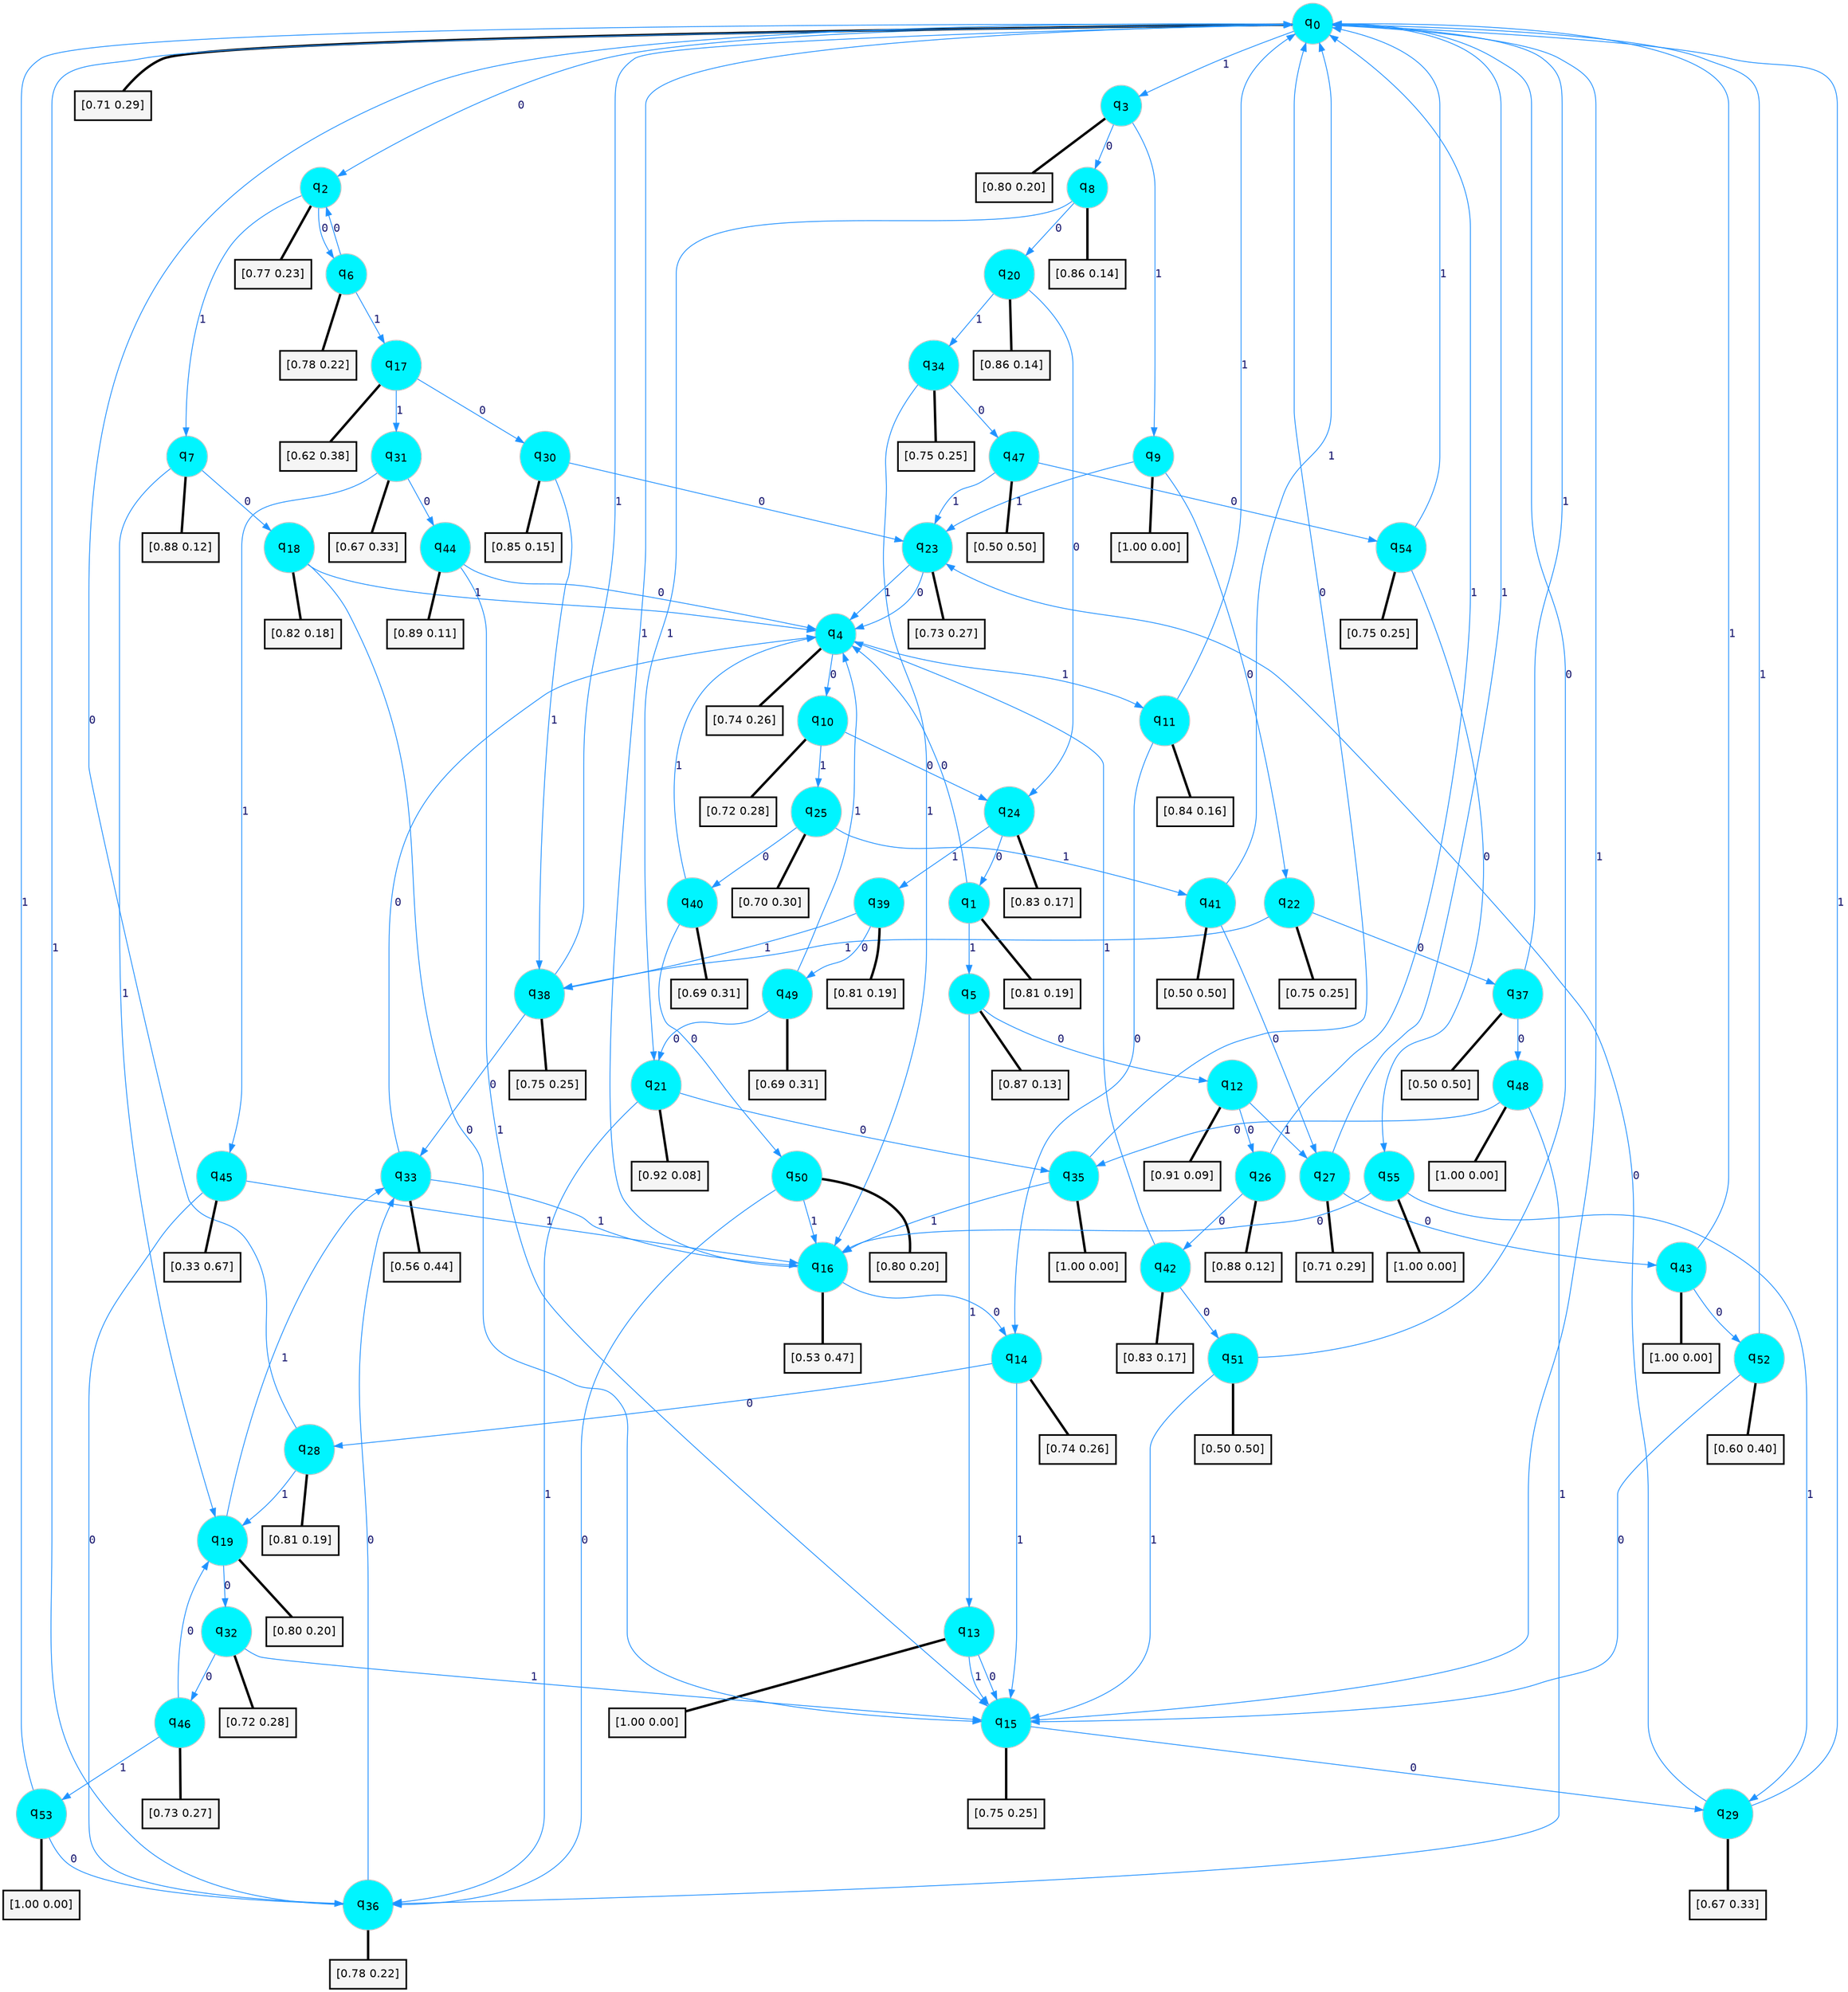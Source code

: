 digraph G {
graph [
bgcolor=transparent, dpi=300, rankdir=TD, size="40,25"];
node [
color=gray, fillcolor=turquoise1, fontcolor=black, fontname=Helvetica, fontsize=16, fontweight=bold, shape=circle, style=filled];
edge [
arrowsize=1, color=dodgerblue1, fontcolor=midnightblue, fontname=courier, fontweight=bold, penwidth=1, style=solid, weight=20];
0[label=<q<SUB>0</SUB>>];
1[label=<q<SUB>1</SUB>>];
2[label=<q<SUB>2</SUB>>];
3[label=<q<SUB>3</SUB>>];
4[label=<q<SUB>4</SUB>>];
5[label=<q<SUB>5</SUB>>];
6[label=<q<SUB>6</SUB>>];
7[label=<q<SUB>7</SUB>>];
8[label=<q<SUB>8</SUB>>];
9[label=<q<SUB>9</SUB>>];
10[label=<q<SUB>10</SUB>>];
11[label=<q<SUB>11</SUB>>];
12[label=<q<SUB>12</SUB>>];
13[label=<q<SUB>13</SUB>>];
14[label=<q<SUB>14</SUB>>];
15[label=<q<SUB>15</SUB>>];
16[label=<q<SUB>16</SUB>>];
17[label=<q<SUB>17</SUB>>];
18[label=<q<SUB>18</SUB>>];
19[label=<q<SUB>19</SUB>>];
20[label=<q<SUB>20</SUB>>];
21[label=<q<SUB>21</SUB>>];
22[label=<q<SUB>22</SUB>>];
23[label=<q<SUB>23</SUB>>];
24[label=<q<SUB>24</SUB>>];
25[label=<q<SUB>25</SUB>>];
26[label=<q<SUB>26</SUB>>];
27[label=<q<SUB>27</SUB>>];
28[label=<q<SUB>28</SUB>>];
29[label=<q<SUB>29</SUB>>];
30[label=<q<SUB>30</SUB>>];
31[label=<q<SUB>31</SUB>>];
32[label=<q<SUB>32</SUB>>];
33[label=<q<SUB>33</SUB>>];
34[label=<q<SUB>34</SUB>>];
35[label=<q<SUB>35</SUB>>];
36[label=<q<SUB>36</SUB>>];
37[label=<q<SUB>37</SUB>>];
38[label=<q<SUB>38</SUB>>];
39[label=<q<SUB>39</SUB>>];
40[label=<q<SUB>40</SUB>>];
41[label=<q<SUB>41</SUB>>];
42[label=<q<SUB>42</SUB>>];
43[label=<q<SUB>43</SUB>>];
44[label=<q<SUB>44</SUB>>];
45[label=<q<SUB>45</SUB>>];
46[label=<q<SUB>46</SUB>>];
47[label=<q<SUB>47</SUB>>];
48[label=<q<SUB>48</SUB>>];
49[label=<q<SUB>49</SUB>>];
50[label=<q<SUB>50</SUB>>];
51[label=<q<SUB>51</SUB>>];
52[label=<q<SUB>52</SUB>>];
53[label=<q<SUB>53</SUB>>];
54[label=<q<SUB>54</SUB>>];
55[label=<q<SUB>55</SUB>>];
56[label="[0.71 0.29]", shape=box,fontcolor=black, fontname=Helvetica, fontsize=14, penwidth=2, fillcolor=whitesmoke,color=black];
57[label="[0.81 0.19]", shape=box,fontcolor=black, fontname=Helvetica, fontsize=14, penwidth=2, fillcolor=whitesmoke,color=black];
58[label="[0.77 0.23]", shape=box,fontcolor=black, fontname=Helvetica, fontsize=14, penwidth=2, fillcolor=whitesmoke,color=black];
59[label="[0.80 0.20]", shape=box,fontcolor=black, fontname=Helvetica, fontsize=14, penwidth=2, fillcolor=whitesmoke,color=black];
60[label="[0.74 0.26]", shape=box,fontcolor=black, fontname=Helvetica, fontsize=14, penwidth=2, fillcolor=whitesmoke,color=black];
61[label="[0.87 0.13]", shape=box,fontcolor=black, fontname=Helvetica, fontsize=14, penwidth=2, fillcolor=whitesmoke,color=black];
62[label="[0.78 0.22]", shape=box,fontcolor=black, fontname=Helvetica, fontsize=14, penwidth=2, fillcolor=whitesmoke,color=black];
63[label="[0.88 0.12]", shape=box,fontcolor=black, fontname=Helvetica, fontsize=14, penwidth=2, fillcolor=whitesmoke,color=black];
64[label="[0.86 0.14]", shape=box,fontcolor=black, fontname=Helvetica, fontsize=14, penwidth=2, fillcolor=whitesmoke,color=black];
65[label="[1.00 0.00]", shape=box,fontcolor=black, fontname=Helvetica, fontsize=14, penwidth=2, fillcolor=whitesmoke,color=black];
66[label="[0.72 0.28]", shape=box,fontcolor=black, fontname=Helvetica, fontsize=14, penwidth=2, fillcolor=whitesmoke,color=black];
67[label="[0.84 0.16]", shape=box,fontcolor=black, fontname=Helvetica, fontsize=14, penwidth=2, fillcolor=whitesmoke,color=black];
68[label="[0.91 0.09]", shape=box,fontcolor=black, fontname=Helvetica, fontsize=14, penwidth=2, fillcolor=whitesmoke,color=black];
69[label="[1.00 0.00]", shape=box,fontcolor=black, fontname=Helvetica, fontsize=14, penwidth=2, fillcolor=whitesmoke,color=black];
70[label="[0.74 0.26]", shape=box,fontcolor=black, fontname=Helvetica, fontsize=14, penwidth=2, fillcolor=whitesmoke,color=black];
71[label="[0.75 0.25]", shape=box,fontcolor=black, fontname=Helvetica, fontsize=14, penwidth=2, fillcolor=whitesmoke,color=black];
72[label="[0.53 0.47]", shape=box,fontcolor=black, fontname=Helvetica, fontsize=14, penwidth=2, fillcolor=whitesmoke,color=black];
73[label="[0.62 0.38]", shape=box,fontcolor=black, fontname=Helvetica, fontsize=14, penwidth=2, fillcolor=whitesmoke,color=black];
74[label="[0.82 0.18]", shape=box,fontcolor=black, fontname=Helvetica, fontsize=14, penwidth=2, fillcolor=whitesmoke,color=black];
75[label="[0.80 0.20]", shape=box,fontcolor=black, fontname=Helvetica, fontsize=14, penwidth=2, fillcolor=whitesmoke,color=black];
76[label="[0.86 0.14]", shape=box,fontcolor=black, fontname=Helvetica, fontsize=14, penwidth=2, fillcolor=whitesmoke,color=black];
77[label="[0.92 0.08]", shape=box,fontcolor=black, fontname=Helvetica, fontsize=14, penwidth=2, fillcolor=whitesmoke,color=black];
78[label="[0.75 0.25]", shape=box,fontcolor=black, fontname=Helvetica, fontsize=14, penwidth=2, fillcolor=whitesmoke,color=black];
79[label="[0.73 0.27]", shape=box,fontcolor=black, fontname=Helvetica, fontsize=14, penwidth=2, fillcolor=whitesmoke,color=black];
80[label="[0.83 0.17]", shape=box,fontcolor=black, fontname=Helvetica, fontsize=14, penwidth=2, fillcolor=whitesmoke,color=black];
81[label="[0.70 0.30]", shape=box,fontcolor=black, fontname=Helvetica, fontsize=14, penwidth=2, fillcolor=whitesmoke,color=black];
82[label="[0.88 0.12]", shape=box,fontcolor=black, fontname=Helvetica, fontsize=14, penwidth=2, fillcolor=whitesmoke,color=black];
83[label="[0.71 0.29]", shape=box,fontcolor=black, fontname=Helvetica, fontsize=14, penwidth=2, fillcolor=whitesmoke,color=black];
84[label="[0.81 0.19]", shape=box,fontcolor=black, fontname=Helvetica, fontsize=14, penwidth=2, fillcolor=whitesmoke,color=black];
85[label="[0.67 0.33]", shape=box,fontcolor=black, fontname=Helvetica, fontsize=14, penwidth=2, fillcolor=whitesmoke,color=black];
86[label="[0.85 0.15]", shape=box,fontcolor=black, fontname=Helvetica, fontsize=14, penwidth=2, fillcolor=whitesmoke,color=black];
87[label="[0.67 0.33]", shape=box,fontcolor=black, fontname=Helvetica, fontsize=14, penwidth=2, fillcolor=whitesmoke,color=black];
88[label="[0.72 0.28]", shape=box,fontcolor=black, fontname=Helvetica, fontsize=14, penwidth=2, fillcolor=whitesmoke,color=black];
89[label="[0.56 0.44]", shape=box,fontcolor=black, fontname=Helvetica, fontsize=14, penwidth=2, fillcolor=whitesmoke,color=black];
90[label="[0.75 0.25]", shape=box,fontcolor=black, fontname=Helvetica, fontsize=14, penwidth=2, fillcolor=whitesmoke,color=black];
91[label="[1.00 0.00]", shape=box,fontcolor=black, fontname=Helvetica, fontsize=14, penwidth=2, fillcolor=whitesmoke,color=black];
92[label="[0.78 0.22]", shape=box,fontcolor=black, fontname=Helvetica, fontsize=14, penwidth=2, fillcolor=whitesmoke,color=black];
93[label="[0.50 0.50]", shape=box,fontcolor=black, fontname=Helvetica, fontsize=14, penwidth=2, fillcolor=whitesmoke,color=black];
94[label="[0.75 0.25]", shape=box,fontcolor=black, fontname=Helvetica, fontsize=14, penwidth=2, fillcolor=whitesmoke,color=black];
95[label="[0.81 0.19]", shape=box,fontcolor=black, fontname=Helvetica, fontsize=14, penwidth=2, fillcolor=whitesmoke,color=black];
96[label="[0.69 0.31]", shape=box,fontcolor=black, fontname=Helvetica, fontsize=14, penwidth=2, fillcolor=whitesmoke,color=black];
97[label="[0.50 0.50]", shape=box,fontcolor=black, fontname=Helvetica, fontsize=14, penwidth=2, fillcolor=whitesmoke,color=black];
98[label="[0.83 0.17]", shape=box,fontcolor=black, fontname=Helvetica, fontsize=14, penwidth=2, fillcolor=whitesmoke,color=black];
99[label="[1.00 0.00]", shape=box,fontcolor=black, fontname=Helvetica, fontsize=14, penwidth=2, fillcolor=whitesmoke,color=black];
100[label="[0.89 0.11]", shape=box,fontcolor=black, fontname=Helvetica, fontsize=14, penwidth=2, fillcolor=whitesmoke,color=black];
101[label="[0.33 0.67]", shape=box,fontcolor=black, fontname=Helvetica, fontsize=14, penwidth=2, fillcolor=whitesmoke,color=black];
102[label="[0.73 0.27]", shape=box,fontcolor=black, fontname=Helvetica, fontsize=14, penwidth=2, fillcolor=whitesmoke,color=black];
103[label="[0.50 0.50]", shape=box,fontcolor=black, fontname=Helvetica, fontsize=14, penwidth=2, fillcolor=whitesmoke,color=black];
104[label="[1.00 0.00]", shape=box,fontcolor=black, fontname=Helvetica, fontsize=14, penwidth=2, fillcolor=whitesmoke,color=black];
105[label="[0.69 0.31]", shape=box,fontcolor=black, fontname=Helvetica, fontsize=14, penwidth=2, fillcolor=whitesmoke,color=black];
106[label="[0.80 0.20]", shape=box,fontcolor=black, fontname=Helvetica, fontsize=14, penwidth=2, fillcolor=whitesmoke,color=black];
107[label="[0.50 0.50]", shape=box,fontcolor=black, fontname=Helvetica, fontsize=14, penwidth=2, fillcolor=whitesmoke,color=black];
108[label="[0.60 0.40]", shape=box,fontcolor=black, fontname=Helvetica, fontsize=14, penwidth=2, fillcolor=whitesmoke,color=black];
109[label="[1.00 0.00]", shape=box,fontcolor=black, fontname=Helvetica, fontsize=14, penwidth=2, fillcolor=whitesmoke,color=black];
110[label="[0.75 0.25]", shape=box,fontcolor=black, fontname=Helvetica, fontsize=14, penwidth=2, fillcolor=whitesmoke,color=black];
111[label="[1.00 0.00]", shape=box,fontcolor=black, fontname=Helvetica, fontsize=14, penwidth=2, fillcolor=whitesmoke,color=black];
0->2 [label=0];
0->3 [label=1];
0->56 [arrowhead=none, penwidth=3,color=black];
1->4 [label=0];
1->5 [label=1];
1->57 [arrowhead=none, penwidth=3,color=black];
2->6 [label=0];
2->7 [label=1];
2->58 [arrowhead=none, penwidth=3,color=black];
3->8 [label=0];
3->9 [label=1];
3->59 [arrowhead=none, penwidth=3,color=black];
4->10 [label=0];
4->11 [label=1];
4->60 [arrowhead=none, penwidth=3,color=black];
5->12 [label=0];
5->13 [label=1];
5->61 [arrowhead=none, penwidth=3,color=black];
6->2 [label=0];
6->17 [label=1];
6->62 [arrowhead=none, penwidth=3,color=black];
7->18 [label=0];
7->19 [label=1];
7->63 [arrowhead=none, penwidth=3,color=black];
8->20 [label=0];
8->21 [label=1];
8->64 [arrowhead=none, penwidth=3,color=black];
9->22 [label=0];
9->23 [label=1];
9->65 [arrowhead=none, penwidth=3,color=black];
10->24 [label=0];
10->25 [label=1];
10->66 [arrowhead=none, penwidth=3,color=black];
11->14 [label=0];
11->0 [label=1];
11->67 [arrowhead=none, penwidth=3,color=black];
12->26 [label=0];
12->27 [label=1];
12->68 [arrowhead=none, penwidth=3,color=black];
13->15 [label=0];
13->15 [label=1];
13->69 [arrowhead=none, penwidth=3,color=black];
14->28 [label=0];
14->15 [label=1];
14->70 [arrowhead=none, penwidth=3,color=black];
15->29 [label=0];
15->0 [label=1];
15->71 [arrowhead=none, penwidth=3,color=black];
16->14 [label=0];
16->0 [label=1];
16->72 [arrowhead=none, penwidth=3,color=black];
17->30 [label=0];
17->31 [label=1];
17->73 [arrowhead=none, penwidth=3,color=black];
18->15 [label=0];
18->4 [label=1];
18->74 [arrowhead=none, penwidth=3,color=black];
19->32 [label=0];
19->33 [label=1];
19->75 [arrowhead=none, penwidth=3,color=black];
20->24 [label=0];
20->34 [label=1];
20->76 [arrowhead=none, penwidth=3,color=black];
21->35 [label=0];
21->36 [label=1];
21->77 [arrowhead=none, penwidth=3,color=black];
22->37 [label=0];
22->38 [label=1];
22->78 [arrowhead=none, penwidth=3,color=black];
23->4 [label=0];
23->4 [label=1];
23->79 [arrowhead=none, penwidth=3,color=black];
24->1 [label=0];
24->39 [label=1];
24->80 [arrowhead=none, penwidth=3,color=black];
25->40 [label=0];
25->41 [label=1];
25->81 [arrowhead=none, penwidth=3,color=black];
26->42 [label=0];
26->0 [label=1];
26->82 [arrowhead=none, penwidth=3,color=black];
27->43 [label=0];
27->0 [label=1];
27->83 [arrowhead=none, penwidth=3,color=black];
28->0 [label=0];
28->19 [label=1];
28->84 [arrowhead=none, penwidth=3,color=black];
29->23 [label=0];
29->0 [label=1];
29->85 [arrowhead=none, penwidth=3,color=black];
30->23 [label=0];
30->38 [label=1];
30->86 [arrowhead=none, penwidth=3,color=black];
31->44 [label=0];
31->45 [label=1];
31->87 [arrowhead=none, penwidth=3,color=black];
32->46 [label=0];
32->15 [label=1];
32->88 [arrowhead=none, penwidth=3,color=black];
33->4 [label=0];
33->16 [label=1];
33->89 [arrowhead=none, penwidth=3,color=black];
34->47 [label=0];
34->16 [label=1];
34->90 [arrowhead=none, penwidth=3,color=black];
35->0 [label=0];
35->16 [label=1];
35->91 [arrowhead=none, penwidth=3,color=black];
36->33 [label=0];
36->0 [label=1];
36->92 [arrowhead=none, penwidth=3,color=black];
37->48 [label=0];
37->0 [label=1];
37->93 [arrowhead=none, penwidth=3,color=black];
38->33 [label=0];
38->0 [label=1];
38->94 [arrowhead=none, penwidth=3,color=black];
39->49 [label=0];
39->38 [label=1];
39->95 [arrowhead=none, penwidth=3,color=black];
40->50 [label=0];
40->4 [label=1];
40->96 [arrowhead=none, penwidth=3,color=black];
41->27 [label=0];
41->0 [label=1];
41->97 [arrowhead=none, penwidth=3,color=black];
42->51 [label=0];
42->4 [label=1];
42->98 [arrowhead=none, penwidth=3,color=black];
43->52 [label=0];
43->0 [label=1];
43->99 [arrowhead=none, penwidth=3,color=black];
44->4 [label=0];
44->15 [label=1];
44->100 [arrowhead=none, penwidth=3,color=black];
45->36 [label=0];
45->16 [label=1];
45->101 [arrowhead=none, penwidth=3,color=black];
46->19 [label=0];
46->53 [label=1];
46->102 [arrowhead=none, penwidth=3,color=black];
47->54 [label=0];
47->23 [label=1];
47->103 [arrowhead=none, penwidth=3,color=black];
48->35 [label=0];
48->36 [label=1];
48->104 [arrowhead=none, penwidth=3,color=black];
49->21 [label=0];
49->4 [label=1];
49->105 [arrowhead=none, penwidth=3,color=black];
50->36 [label=0];
50->16 [label=1];
50->106 [arrowhead=none, penwidth=3,color=black];
51->0 [label=0];
51->15 [label=1];
51->107 [arrowhead=none, penwidth=3,color=black];
52->15 [label=0];
52->0 [label=1];
52->108 [arrowhead=none, penwidth=3,color=black];
53->36 [label=0];
53->0 [label=1];
53->109 [arrowhead=none, penwidth=3,color=black];
54->55 [label=0];
54->0 [label=1];
54->110 [arrowhead=none, penwidth=3,color=black];
55->16 [label=0];
55->29 [label=1];
55->111 [arrowhead=none, penwidth=3,color=black];
}
